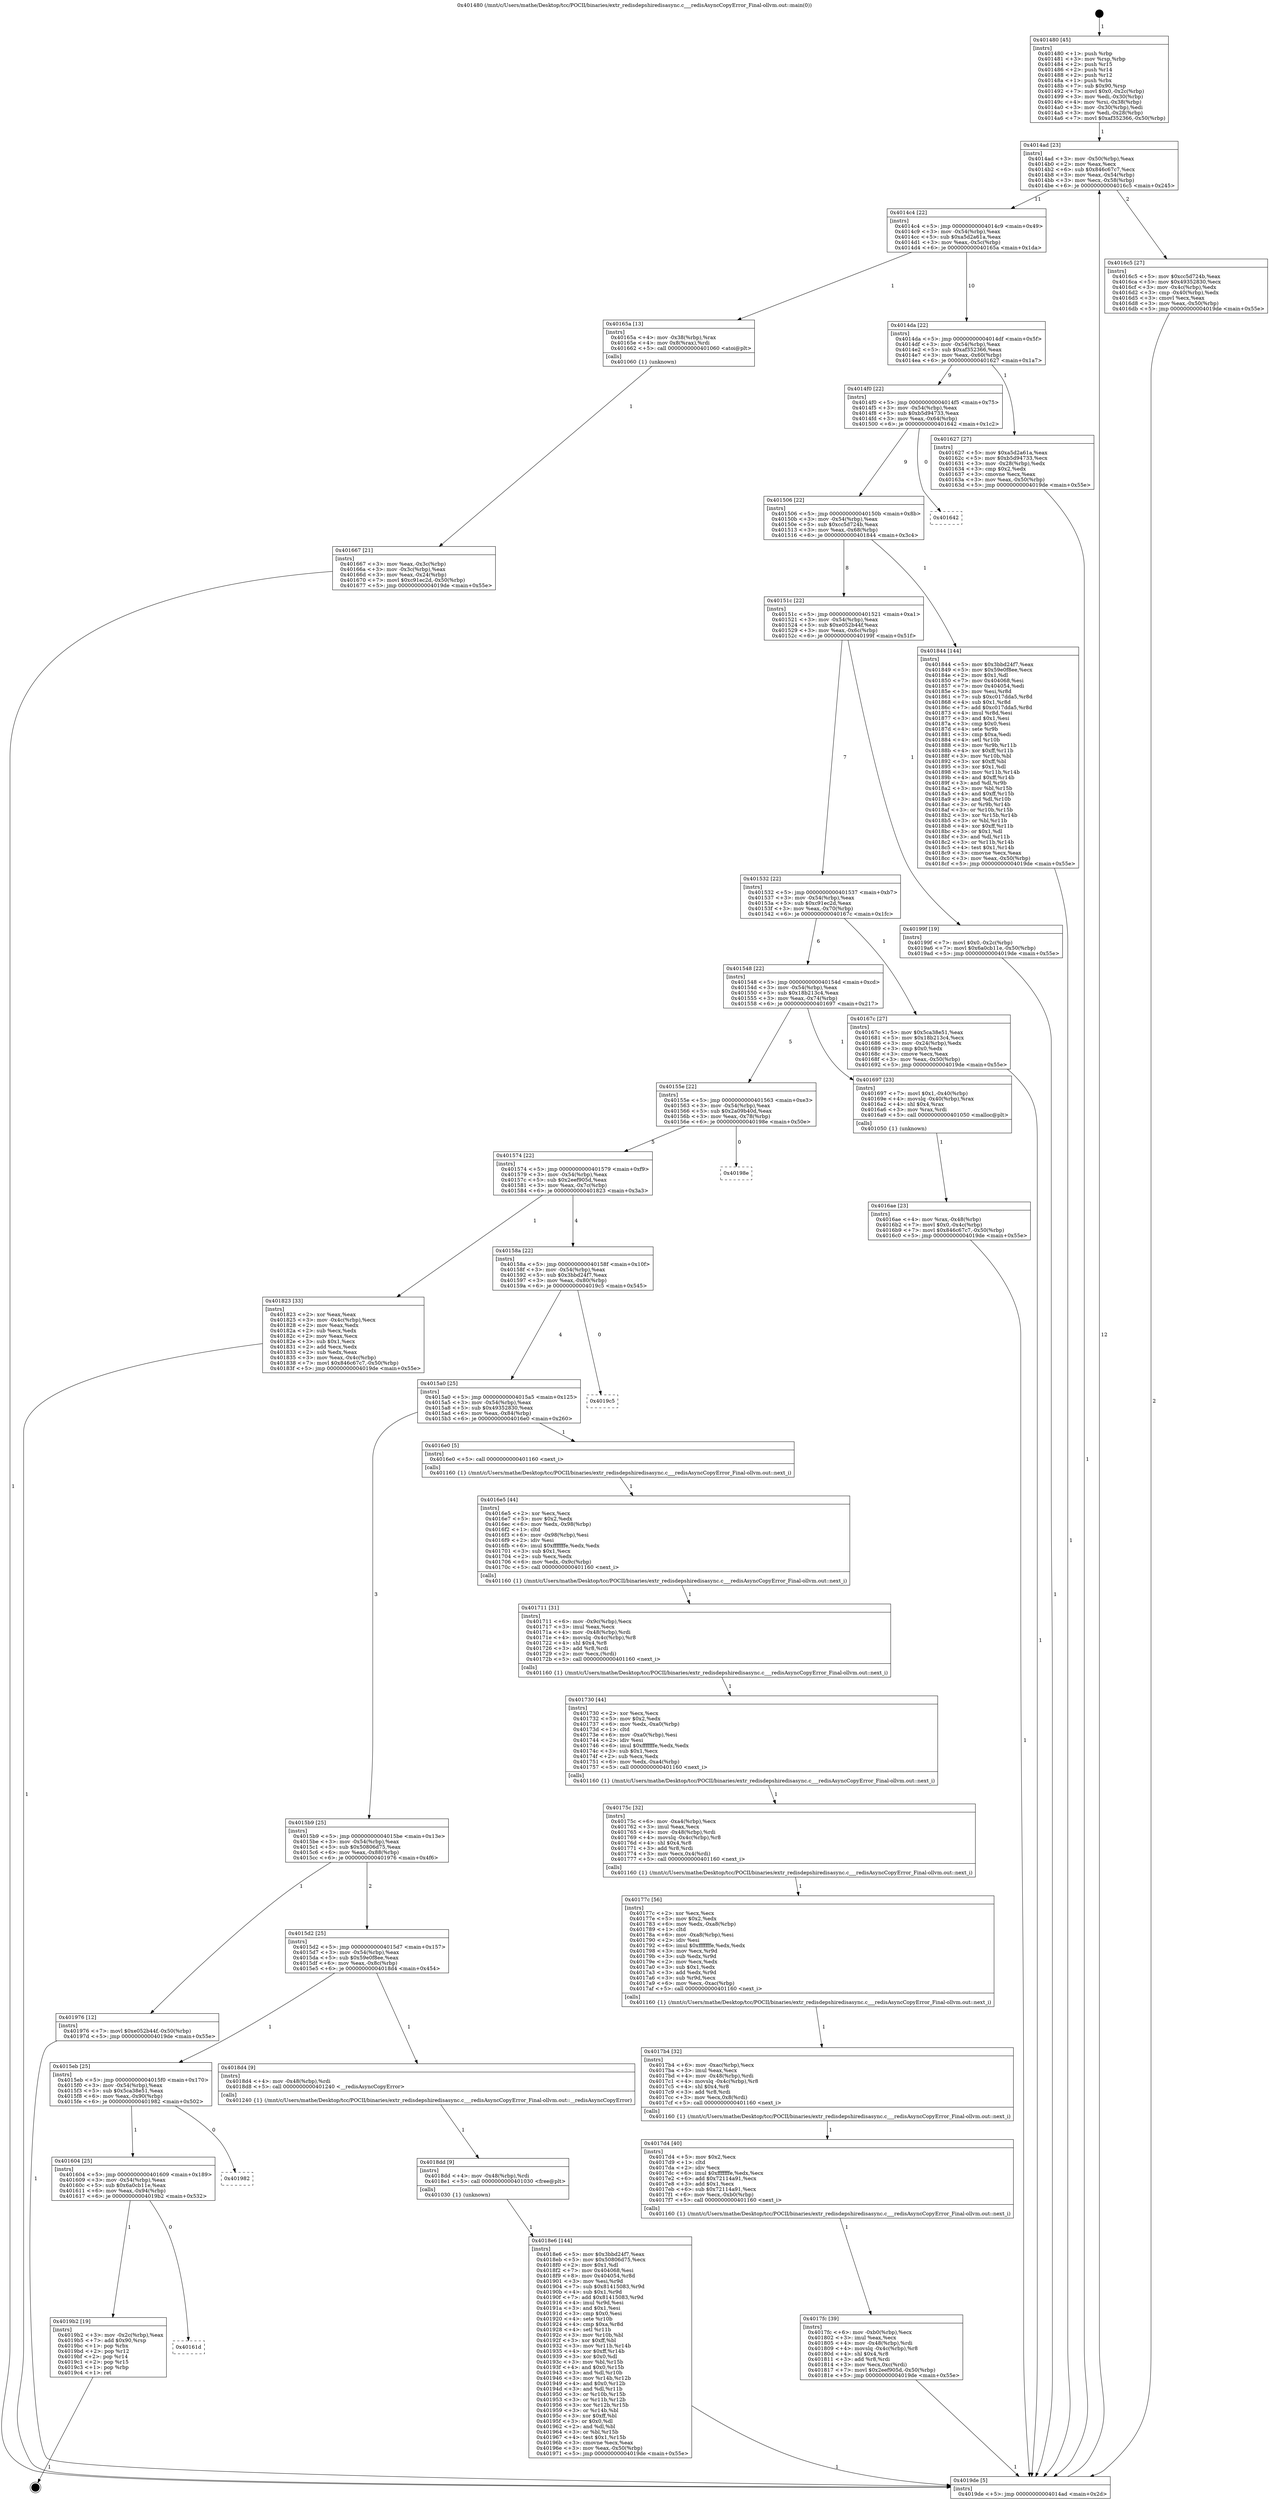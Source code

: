 digraph "0x401480" {
  label = "0x401480 (/mnt/c/Users/mathe/Desktop/tcc/POCII/binaries/extr_redisdepshiredisasync.c___redisAsyncCopyError_Final-ollvm.out::main(0))"
  labelloc = "t"
  node[shape=record]

  Entry [label="",width=0.3,height=0.3,shape=circle,fillcolor=black,style=filled]
  "0x4014ad" [label="{
     0x4014ad [23]\l
     | [instrs]\l
     &nbsp;&nbsp;0x4014ad \<+3\>: mov -0x50(%rbp),%eax\l
     &nbsp;&nbsp;0x4014b0 \<+2\>: mov %eax,%ecx\l
     &nbsp;&nbsp;0x4014b2 \<+6\>: sub $0x846c67c7,%ecx\l
     &nbsp;&nbsp;0x4014b8 \<+3\>: mov %eax,-0x54(%rbp)\l
     &nbsp;&nbsp;0x4014bb \<+3\>: mov %ecx,-0x58(%rbp)\l
     &nbsp;&nbsp;0x4014be \<+6\>: je 00000000004016c5 \<main+0x245\>\l
  }"]
  "0x4016c5" [label="{
     0x4016c5 [27]\l
     | [instrs]\l
     &nbsp;&nbsp;0x4016c5 \<+5\>: mov $0xcc5d724b,%eax\l
     &nbsp;&nbsp;0x4016ca \<+5\>: mov $0x49352830,%ecx\l
     &nbsp;&nbsp;0x4016cf \<+3\>: mov -0x4c(%rbp),%edx\l
     &nbsp;&nbsp;0x4016d2 \<+3\>: cmp -0x40(%rbp),%edx\l
     &nbsp;&nbsp;0x4016d5 \<+3\>: cmovl %ecx,%eax\l
     &nbsp;&nbsp;0x4016d8 \<+3\>: mov %eax,-0x50(%rbp)\l
     &nbsp;&nbsp;0x4016db \<+5\>: jmp 00000000004019de \<main+0x55e\>\l
  }"]
  "0x4014c4" [label="{
     0x4014c4 [22]\l
     | [instrs]\l
     &nbsp;&nbsp;0x4014c4 \<+5\>: jmp 00000000004014c9 \<main+0x49\>\l
     &nbsp;&nbsp;0x4014c9 \<+3\>: mov -0x54(%rbp),%eax\l
     &nbsp;&nbsp;0x4014cc \<+5\>: sub $0xa5d2a61a,%eax\l
     &nbsp;&nbsp;0x4014d1 \<+3\>: mov %eax,-0x5c(%rbp)\l
     &nbsp;&nbsp;0x4014d4 \<+6\>: je 000000000040165a \<main+0x1da\>\l
  }"]
  Exit [label="",width=0.3,height=0.3,shape=circle,fillcolor=black,style=filled,peripheries=2]
  "0x40165a" [label="{
     0x40165a [13]\l
     | [instrs]\l
     &nbsp;&nbsp;0x40165a \<+4\>: mov -0x38(%rbp),%rax\l
     &nbsp;&nbsp;0x40165e \<+4\>: mov 0x8(%rax),%rdi\l
     &nbsp;&nbsp;0x401662 \<+5\>: call 0000000000401060 \<atoi@plt\>\l
     | [calls]\l
     &nbsp;&nbsp;0x401060 \{1\} (unknown)\l
  }"]
  "0x4014da" [label="{
     0x4014da [22]\l
     | [instrs]\l
     &nbsp;&nbsp;0x4014da \<+5\>: jmp 00000000004014df \<main+0x5f\>\l
     &nbsp;&nbsp;0x4014df \<+3\>: mov -0x54(%rbp),%eax\l
     &nbsp;&nbsp;0x4014e2 \<+5\>: sub $0xaf352366,%eax\l
     &nbsp;&nbsp;0x4014e7 \<+3\>: mov %eax,-0x60(%rbp)\l
     &nbsp;&nbsp;0x4014ea \<+6\>: je 0000000000401627 \<main+0x1a7\>\l
  }"]
  "0x40161d" [label="{
     0x40161d\l
  }", style=dashed]
  "0x401627" [label="{
     0x401627 [27]\l
     | [instrs]\l
     &nbsp;&nbsp;0x401627 \<+5\>: mov $0xa5d2a61a,%eax\l
     &nbsp;&nbsp;0x40162c \<+5\>: mov $0xb5d94733,%ecx\l
     &nbsp;&nbsp;0x401631 \<+3\>: mov -0x28(%rbp),%edx\l
     &nbsp;&nbsp;0x401634 \<+3\>: cmp $0x2,%edx\l
     &nbsp;&nbsp;0x401637 \<+3\>: cmovne %ecx,%eax\l
     &nbsp;&nbsp;0x40163a \<+3\>: mov %eax,-0x50(%rbp)\l
     &nbsp;&nbsp;0x40163d \<+5\>: jmp 00000000004019de \<main+0x55e\>\l
  }"]
  "0x4014f0" [label="{
     0x4014f0 [22]\l
     | [instrs]\l
     &nbsp;&nbsp;0x4014f0 \<+5\>: jmp 00000000004014f5 \<main+0x75\>\l
     &nbsp;&nbsp;0x4014f5 \<+3\>: mov -0x54(%rbp),%eax\l
     &nbsp;&nbsp;0x4014f8 \<+5\>: sub $0xb5d94733,%eax\l
     &nbsp;&nbsp;0x4014fd \<+3\>: mov %eax,-0x64(%rbp)\l
     &nbsp;&nbsp;0x401500 \<+6\>: je 0000000000401642 \<main+0x1c2\>\l
  }"]
  "0x4019de" [label="{
     0x4019de [5]\l
     | [instrs]\l
     &nbsp;&nbsp;0x4019de \<+5\>: jmp 00000000004014ad \<main+0x2d\>\l
  }"]
  "0x401480" [label="{
     0x401480 [45]\l
     | [instrs]\l
     &nbsp;&nbsp;0x401480 \<+1\>: push %rbp\l
     &nbsp;&nbsp;0x401481 \<+3\>: mov %rsp,%rbp\l
     &nbsp;&nbsp;0x401484 \<+2\>: push %r15\l
     &nbsp;&nbsp;0x401486 \<+2\>: push %r14\l
     &nbsp;&nbsp;0x401488 \<+2\>: push %r12\l
     &nbsp;&nbsp;0x40148a \<+1\>: push %rbx\l
     &nbsp;&nbsp;0x40148b \<+7\>: sub $0x90,%rsp\l
     &nbsp;&nbsp;0x401492 \<+7\>: movl $0x0,-0x2c(%rbp)\l
     &nbsp;&nbsp;0x401499 \<+3\>: mov %edi,-0x30(%rbp)\l
     &nbsp;&nbsp;0x40149c \<+4\>: mov %rsi,-0x38(%rbp)\l
     &nbsp;&nbsp;0x4014a0 \<+3\>: mov -0x30(%rbp),%edi\l
     &nbsp;&nbsp;0x4014a3 \<+3\>: mov %edi,-0x28(%rbp)\l
     &nbsp;&nbsp;0x4014a6 \<+7\>: movl $0xaf352366,-0x50(%rbp)\l
  }"]
  "0x401667" [label="{
     0x401667 [21]\l
     | [instrs]\l
     &nbsp;&nbsp;0x401667 \<+3\>: mov %eax,-0x3c(%rbp)\l
     &nbsp;&nbsp;0x40166a \<+3\>: mov -0x3c(%rbp),%eax\l
     &nbsp;&nbsp;0x40166d \<+3\>: mov %eax,-0x24(%rbp)\l
     &nbsp;&nbsp;0x401670 \<+7\>: movl $0xc91ec2d,-0x50(%rbp)\l
     &nbsp;&nbsp;0x401677 \<+5\>: jmp 00000000004019de \<main+0x55e\>\l
  }"]
  "0x4019b2" [label="{
     0x4019b2 [19]\l
     | [instrs]\l
     &nbsp;&nbsp;0x4019b2 \<+3\>: mov -0x2c(%rbp),%eax\l
     &nbsp;&nbsp;0x4019b5 \<+7\>: add $0x90,%rsp\l
     &nbsp;&nbsp;0x4019bc \<+1\>: pop %rbx\l
     &nbsp;&nbsp;0x4019bd \<+2\>: pop %r12\l
     &nbsp;&nbsp;0x4019bf \<+2\>: pop %r14\l
     &nbsp;&nbsp;0x4019c1 \<+2\>: pop %r15\l
     &nbsp;&nbsp;0x4019c3 \<+1\>: pop %rbp\l
     &nbsp;&nbsp;0x4019c4 \<+1\>: ret\l
  }"]
  "0x401642" [label="{
     0x401642\l
  }", style=dashed]
  "0x401506" [label="{
     0x401506 [22]\l
     | [instrs]\l
     &nbsp;&nbsp;0x401506 \<+5\>: jmp 000000000040150b \<main+0x8b\>\l
     &nbsp;&nbsp;0x40150b \<+3\>: mov -0x54(%rbp),%eax\l
     &nbsp;&nbsp;0x40150e \<+5\>: sub $0xcc5d724b,%eax\l
     &nbsp;&nbsp;0x401513 \<+3\>: mov %eax,-0x68(%rbp)\l
     &nbsp;&nbsp;0x401516 \<+6\>: je 0000000000401844 \<main+0x3c4\>\l
  }"]
  "0x401604" [label="{
     0x401604 [25]\l
     | [instrs]\l
     &nbsp;&nbsp;0x401604 \<+5\>: jmp 0000000000401609 \<main+0x189\>\l
     &nbsp;&nbsp;0x401609 \<+3\>: mov -0x54(%rbp),%eax\l
     &nbsp;&nbsp;0x40160c \<+5\>: sub $0x6a0cb11e,%eax\l
     &nbsp;&nbsp;0x401611 \<+6\>: mov %eax,-0x94(%rbp)\l
     &nbsp;&nbsp;0x401617 \<+6\>: je 00000000004019b2 \<main+0x532\>\l
  }"]
  "0x401844" [label="{
     0x401844 [144]\l
     | [instrs]\l
     &nbsp;&nbsp;0x401844 \<+5\>: mov $0x3bbd24f7,%eax\l
     &nbsp;&nbsp;0x401849 \<+5\>: mov $0x59e0f8ee,%ecx\l
     &nbsp;&nbsp;0x40184e \<+2\>: mov $0x1,%dl\l
     &nbsp;&nbsp;0x401850 \<+7\>: mov 0x404068,%esi\l
     &nbsp;&nbsp;0x401857 \<+7\>: mov 0x404054,%edi\l
     &nbsp;&nbsp;0x40185e \<+3\>: mov %esi,%r8d\l
     &nbsp;&nbsp;0x401861 \<+7\>: sub $0xc017dda5,%r8d\l
     &nbsp;&nbsp;0x401868 \<+4\>: sub $0x1,%r8d\l
     &nbsp;&nbsp;0x40186c \<+7\>: add $0xc017dda5,%r8d\l
     &nbsp;&nbsp;0x401873 \<+4\>: imul %r8d,%esi\l
     &nbsp;&nbsp;0x401877 \<+3\>: and $0x1,%esi\l
     &nbsp;&nbsp;0x40187a \<+3\>: cmp $0x0,%esi\l
     &nbsp;&nbsp;0x40187d \<+4\>: sete %r9b\l
     &nbsp;&nbsp;0x401881 \<+3\>: cmp $0xa,%edi\l
     &nbsp;&nbsp;0x401884 \<+4\>: setl %r10b\l
     &nbsp;&nbsp;0x401888 \<+3\>: mov %r9b,%r11b\l
     &nbsp;&nbsp;0x40188b \<+4\>: xor $0xff,%r11b\l
     &nbsp;&nbsp;0x40188f \<+3\>: mov %r10b,%bl\l
     &nbsp;&nbsp;0x401892 \<+3\>: xor $0xff,%bl\l
     &nbsp;&nbsp;0x401895 \<+3\>: xor $0x1,%dl\l
     &nbsp;&nbsp;0x401898 \<+3\>: mov %r11b,%r14b\l
     &nbsp;&nbsp;0x40189b \<+4\>: and $0xff,%r14b\l
     &nbsp;&nbsp;0x40189f \<+3\>: and %dl,%r9b\l
     &nbsp;&nbsp;0x4018a2 \<+3\>: mov %bl,%r15b\l
     &nbsp;&nbsp;0x4018a5 \<+4\>: and $0xff,%r15b\l
     &nbsp;&nbsp;0x4018a9 \<+3\>: and %dl,%r10b\l
     &nbsp;&nbsp;0x4018ac \<+3\>: or %r9b,%r14b\l
     &nbsp;&nbsp;0x4018af \<+3\>: or %r10b,%r15b\l
     &nbsp;&nbsp;0x4018b2 \<+3\>: xor %r15b,%r14b\l
     &nbsp;&nbsp;0x4018b5 \<+3\>: or %bl,%r11b\l
     &nbsp;&nbsp;0x4018b8 \<+4\>: xor $0xff,%r11b\l
     &nbsp;&nbsp;0x4018bc \<+3\>: or $0x1,%dl\l
     &nbsp;&nbsp;0x4018bf \<+3\>: and %dl,%r11b\l
     &nbsp;&nbsp;0x4018c2 \<+3\>: or %r11b,%r14b\l
     &nbsp;&nbsp;0x4018c5 \<+4\>: test $0x1,%r14b\l
     &nbsp;&nbsp;0x4018c9 \<+3\>: cmovne %ecx,%eax\l
     &nbsp;&nbsp;0x4018cc \<+3\>: mov %eax,-0x50(%rbp)\l
     &nbsp;&nbsp;0x4018cf \<+5\>: jmp 00000000004019de \<main+0x55e\>\l
  }"]
  "0x40151c" [label="{
     0x40151c [22]\l
     | [instrs]\l
     &nbsp;&nbsp;0x40151c \<+5\>: jmp 0000000000401521 \<main+0xa1\>\l
     &nbsp;&nbsp;0x401521 \<+3\>: mov -0x54(%rbp),%eax\l
     &nbsp;&nbsp;0x401524 \<+5\>: sub $0xe052b44f,%eax\l
     &nbsp;&nbsp;0x401529 \<+3\>: mov %eax,-0x6c(%rbp)\l
     &nbsp;&nbsp;0x40152c \<+6\>: je 000000000040199f \<main+0x51f\>\l
  }"]
  "0x401982" [label="{
     0x401982\l
  }", style=dashed]
  "0x40199f" [label="{
     0x40199f [19]\l
     | [instrs]\l
     &nbsp;&nbsp;0x40199f \<+7\>: movl $0x0,-0x2c(%rbp)\l
     &nbsp;&nbsp;0x4019a6 \<+7\>: movl $0x6a0cb11e,-0x50(%rbp)\l
     &nbsp;&nbsp;0x4019ad \<+5\>: jmp 00000000004019de \<main+0x55e\>\l
  }"]
  "0x401532" [label="{
     0x401532 [22]\l
     | [instrs]\l
     &nbsp;&nbsp;0x401532 \<+5\>: jmp 0000000000401537 \<main+0xb7\>\l
     &nbsp;&nbsp;0x401537 \<+3\>: mov -0x54(%rbp),%eax\l
     &nbsp;&nbsp;0x40153a \<+5\>: sub $0xc91ec2d,%eax\l
     &nbsp;&nbsp;0x40153f \<+3\>: mov %eax,-0x70(%rbp)\l
     &nbsp;&nbsp;0x401542 \<+6\>: je 000000000040167c \<main+0x1fc\>\l
  }"]
  "0x4018e6" [label="{
     0x4018e6 [144]\l
     | [instrs]\l
     &nbsp;&nbsp;0x4018e6 \<+5\>: mov $0x3bbd24f7,%eax\l
     &nbsp;&nbsp;0x4018eb \<+5\>: mov $0x50806d75,%ecx\l
     &nbsp;&nbsp;0x4018f0 \<+2\>: mov $0x1,%dl\l
     &nbsp;&nbsp;0x4018f2 \<+7\>: mov 0x404068,%esi\l
     &nbsp;&nbsp;0x4018f9 \<+8\>: mov 0x404054,%r8d\l
     &nbsp;&nbsp;0x401901 \<+3\>: mov %esi,%r9d\l
     &nbsp;&nbsp;0x401904 \<+7\>: sub $0x81415083,%r9d\l
     &nbsp;&nbsp;0x40190b \<+4\>: sub $0x1,%r9d\l
     &nbsp;&nbsp;0x40190f \<+7\>: add $0x81415083,%r9d\l
     &nbsp;&nbsp;0x401916 \<+4\>: imul %r9d,%esi\l
     &nbsp;&nbsp;0x40191a \<+3\>: and $0x1,%esi\l
     &nbsp;&nbsp;0x40191d \<+3\>: cmp $0x0,%esi\l
     &nbsp;&nbsp;0x401920 \<+4\>: sete %r10b\l
     &nbsp;&nbsp;0x401924 \<+4\>: cmp $0xa,%r8d\l
     &nbsp;&nbsp;0x401928 \<+4\>: setl %r11b\l
     &nbsp;&nbsp;0x40192c \<+3\>: mov %r10b,%bl\l
     &nbsp;&nbsp;0x40192f \<+3\>: xor $0xff,%bl\l
     &nbsp;&nbsp;0x401932 \<+3\>: mov %r11b,%r14b\l
     &nbsp;&nbsp;0x401935 \<+4\>: xor $0xff,%r14b\l
     &nbsp;&nbsp;0x401939 \<+3\>: xor $0x0,%dl\l
     &nbsp;&nbsp;0x40193c \<+3\>: mov %bl,%r15b\l
     &nbsp;&nbsp;0x40193f \<+4\>: and $0x0,%r15b\l
     &nbsp;&nbsp;0x401943 \<+3\>: and %dl,%r10b\l
     &nbsp;&nbsp;0x401946 \<+3\>: mov %r14b,%r12b\l
     &nbsp;&nbsp;0x401949 \<+4\>: and $0x0,%r12b\l
     &nbsp;&nbsp;0x40194d \<+3\>: and %dl,%r11b\l
     &nbsp;&nbsp;0x401950 \<+3\>: or %r10b,%r15b\l
     &nbsp;&nbsp;0x401953 \<+3\>: or %r11b,%r12b\l
     &nbsp;&nbsp;0x401956 \<+3\>: xor %r12b,%r15b\l
     &nbsp;&nbsp;0x401959 \<+3\>: or %r14b,%bl\l
     &nbsp;&nbsp;0x40195c \<+3\>: xor $0xff,%bl\l
     &nbsp;&nbsp;0x40195f \<+3\>: or $0x0,%dl\l
     &nbsp;&nbsp;0x401962 \<+2\>: and %dl,%bl\l
     &nbsp;&nbsp;0x401964 \<+3\>: or %bl,%r15b\l
     &nbsp;&nbsp;0x401967 \<+4\>: test $0x1,%r15b\l
     &nbsp;&nbsp;0x40196b \<+3\>: cmovne %ecx,%eax\l
     &nbsp;&nbsp;0x40196e \<+3\>: mov %eax,-0x50(%rbp)\l
     &nbsp;&nbsp;0x401971 \<+5\>: jmp 00000000004019de \<main+0x55e\>\l
  }"]
  "0x40167c" [label="{
     0x40167c [27]\l
     | [instrs]\l
     &nbsp;&nbsp;0x40167c \<+5\>: mov $0x5ca38e51,%eax\l
     &nbsp;&nbsp;0x401681 \<+5\>: mov $0x18b213c4,%ecx\l
     &nbsp;&nbsp;0x401686 \<+3\>: mov -0x24(%rbp),%edx\l
     &nbsp;&nbsp;0x401689 \<+3\>: cmp $0x0,%edx\l
     &nbsp;&nbsp;0x40168c \<+3\>: cmove %ecx,%eax\l
     &nbsp;&nbsp;0x40168f \<+3\>: mov %eax,-0x50(%rbp)\l
     &nbsp;&nbsp;0x401692 \<+5\>: jmp 00000000004019de \<main+0x55e\>\l
  }"]
  "0x401548" [label="{
     0x401548 [22]\l
     | [instrs]\l
     &nbsp;&nbsp;0x401548 \<+5\>: jmp 000000000040154d \<main+0xcd\>\l
     &nbsp;&nbsp;0x40154d \<+3\>: mov -0x54(%rbp),%eax\l
     &nbsp;&nbsp;0x401550 \<+5\>: sub $0x18b213c4,%eax\l
     &nbsp;&nbsp;0x401555 \<+3\>: mov %eax,-0x74(%rbp)\l
     &nbsp;&nbsp;0x401558 \<+6\>: je 0000000000401697 \<main+0x217\>\l
  }"]
  "0x4018dd" [label="{
     0x4018dd [9]\l
     | [instrs]\l
     &nbsp;&nbsp;0x4018dd \<+4\>: mov -0x48(%rbp),%rdi\l
     &nbsp;&nbsp;0x4018e1 \<+5\>: call 0000000000401030 \<free@plt\>\l
     | [calls]\l
     &nbsp;&nbsp;0x401030 \{1\} (unknown)\l
  }"]
  "0x401697" [label="{
     0x401697 [23]\l
     | [instrs]\l
     &nbsp;&nbsp;0x401697 \<+7\>: movl $0x1,-0x40(%rbp)\l
     &nbsp;&nbsp;0x40169e \<+4\>: movslq -0x40(%rbp),%rax\l
     &nbsp;&nbsp;0x4016a2 \<+4\>: shl $0x4,%rax\l
     &nbsp;&nbsp;0x4016a6 \<+3\>: mov %rax,%rdi\l
     &nbsp;&nbsp;0x4016a9 \<+5\>: call 0000000000401050 \<malloc@plt\>\l
     | [calls]\l
     &nbsp;&nbsp;0x401050 \{1\} (unknown)\l
  }"]
  "0x40155e" [label="{
     0x40155e [22]\l
     | [instrs]\l
     &nbsp;&nbsp;0x40155e \<+5\>: jmp 0000000000401563 \<main+0xe3\>\l
     &nbsp;&nbsp;0x401563 \<+3\>: mov -0x54(%rbp),%eax\l
     &nbsp;&nbsp;0x401566 \<+5\>: sub $0x2a09b40d,%eax\l
     &nbsp;&nbsp;0x40156b \<+3\>: mov %eax,-0x78(%rbp)\l
     &nbsp;&nbsp;0x40156e \<+6\>: je 000000000040198e \<main+0x50e\>\l
  }"]
  "0x4016ae" [label="{
     0x4016ae [23]\l
     | [instrs]\l
     &nbsp;&nbsp;0x4016ae \<+4\>: mov %rax,-0x48(%rbp)\l
     &nbsp;&nbsp;0x4016b2 \<+7\>: movl $0x0,-0x4c(%rbp)\l
     &nbsp;&nbsp;0x4016b9 \<+7\>: movl $0x846c67c7,-0x50(%rbp)\l
     &nbsp;&nbsp;0x4016c0 \<+5\>: jmp 00000000004019de \<main+0x55e\>\l
  }"]
  "0x4015eb" [label="{
     0x4015eb [25]\l
     | [instrs]\l
     &nbsp;&nbsp;0x4015eb \<+5\>: jmp 00000000004015f0 \<main+0x170\>\l
     &nbsp;&nbsp;0x4015f0 \<+3\>: mov -0x54(%rbp),%eax\l
     &nbsp;&nbsp;0x4015f3 \<+5\>: sub $0x5ca38e51,%eax\l
     &nbsp;&nbsp;0x4015f8 \<+6\>: mov %eax,-0x90(%rbp)\l
     &nbsp;&nbsp;0x4015fe \<+6\>: je 0000000000401982 \<main+0x502\>\l
  }"]
  "0x40198e" [label="{
     0x40198e\l
  }", style=dashed]
  "0x401574" [label="{
     0x401574 [22]\l
     | [instrs]\l
     &nbsp;&nbsp;0x401574 \<+5\>: jmp 0000000000401579 \<main+0xf9\>\l
     &nbsp;&nbsp;0x401579 \<+3\>: mov -0x54(%rbp),%eax\l
     &nbsp;&nbsp;0x40157c \<+5\>: sub $0x2eef905d,%eax\l
     &nbsp;&nbsp;0x401581 \<+3\>: mov %eax,-0x7c(%rbp)\l
     &nbsp;&nbsp;0x401584 \<+6\>: je 0000000000401823 \<main+0x3a3\>\l
  }"]
  "0x4018d4" [label="{
     0x4018d4 [9]\l
     | [instrs]\l
     &nbsp;&nbsp;0x4018d4 \<+4\>: mov -0x48(%rbp),%rdi\l
     &nbsp;&nbsp;0x4018d8 \<+5\>: call 0000000000401240 \<__redisAsyncCopyError\>\l
     | [calls]\l
     &nbsp;&nbsp;0x401240 \{1\} (/mnt/c/Users/mathe/Desktop/tcc/POCII/binaries/extr_redisdepshiredisasync.c___redisAsyncCopyError_Final-ollvm.out::__redisAsyncCopyError)\l
  }"]
  "0x401823" [label="{
     0x401823 [33]\l
     | [instrs]\l
     &nbsp;&nbsp;0x401823 \<+2\>: xor %eax,%eax\l
     &nbsp;&nbsp;0x401825 \<+3\>: mov -0x4c(%rbp),%ecx\l
     &nbsp;&nbsp;0x401828 \<+2\>: mov %eax,%edx\l
     &nbsp;&nbsp;0x40182a \<+2\>: sub %ecx,%edx\l
     &nbsp;&nbsp;0x40182c \<+2\>: mov %eax,%ecx\l
     &nbsp;&nbsp;0x40182e \<+3\>: sub $0x1,%ecx\l
     &nbsp;&nbsp;0x401831 \<+2\>: add %ecx,%edx\l
     &nbsp;&nbsp;0x401833 \<+2\>: sub %edx,%eax\l
     &nbsp;&nbsp;0x401835 \<+3\>: mov %eax,-0x4c(%rbp)\l
     &nbsp;&nbsp;0x401838 \<+7\>: movl $0x846c67c7,-0x50(%rbp)\l
     &nbsp;&nbsp;0x40183f \<+5\>: jmp 00000000004019de \<main+0x55e\>\l
  }"]
  "0x40158a" [label="{
     0x40158a [22]\l
     | [instrs]\l
     &nbsp;&nbsp;0x40158a \<+5\>: jmp 000000000040158f \<main+0x10f\>\l
     &nbsp;&nbsp;0x40158f \<+3\>: mov -0x54(%rbp),%eax\l
     &nbsp;&nbsp;0x401592 \<+5\>: sub $0x3bbd24f7,%eax\l
     &nbsp;&nbsp;0x401597 \<+3\>: mov %eax,-0x80(%rbp)\l
     &nbsp;&nbsp;0x40159a \<+6\>: je 00000000004019c5 \<main+0x545\>\l
  }"]
  "0x4015d2" [label="{
     0x4015d2 [25]\l
     | [instrs]\l
     &nbsp;&nbsp;0x4015d2 \<+5\>: jmp 00000000004015d7 \<main+0x157\>\l
     &nbsp;&nbsp;0x4015d7 \<+3\>: mov -0x54(%rbp),%eax\l
     &nbsp;&nbsp;0x4015da \<+5\>: sub $0x59e0f8ee,%eax\l
     &nbsp;&nbsp;0x4015df \<+6\>: mov %eax,-0x8c(%rbp)\l
     &nbsp;&nbsp;0x4015e5 \<+6\>: je 00000000004018d4 \<main+0x454\>\l
  }"]
  "0x4019c5" [label="{
     0x4019c5\l
  }", style=dashed]
  "0x4015a0" [label="{
     0x4015a0 [25]\l
     | [instrs]\l
     &nbsp;&nbsp;0x4015a0 \<+5\>: jmp 00000000004015a5 \<main+0x125\>\l
     &nbsp;&nbsp;0x4015a5 \<+3\>: mov -0x54(%rbp),%eax\l
     &nbsp;&nbsp;0x4015a8 \<+5\>: sub $0x49352830,%eax\l
     &nbsp;&nbsp;0x4015ad \<+6\>: mov %eax,-0x84(%rbp)\l
     &nbsp;&nbsp;0x4015b3 \<+6\>: je 00000000004016e0 \<main+0x260\>\l
  }"]
  "0x401976" [label="{
     0x401976 [12]\l
     | [instrs]\l
     &nbsp;&nbsp;0x401976 \<+7\>: movl $0xe052b44f,-0x50(%rbp)\l
     &nbsp;&nbsp;0x40197d \<+5\>: jmp 00000000004019de \<main+0x55e\>\l
  }"]
  "0x4016e0" [label="{
     0x4016e0 [5]\l
     | [instrs]\l
     &nbsp;&nbsp;0x4016e0 \<+5\>: call 0000000000401160 \<next_i\>\l
     | [calls]\l
     &nbsp;&nbsp;0x401160 \{1\} (/mnt/c/Users/mathe/Desktop/tcc/POCII/binaries/extr_redisdepshiredisasync.c___redisAsyncCopyError_Final-ollvm.out::next_i)\l
  }"]
  "0x4015b9" [label="{
     0x4015b9 [25]\l
     | [instrs]\l
     &nbsp;&nbsp;0x4015b9 \<+5\>: jmp 00000000004015be \<main+0x13e\>\l
     &nbsp;&nbsp;0x4015be \<+3\>: mov -0x54(%rbp),%eax\l
     &nbsp;&nbsp;0x4015c1 \<+5\>: sub $0x50806d75,%eax\l
     &nbsp;&nbsp;0x4015c6 \<+6\>: mov %eax,-0x88(%rbp)\l
     &nbsp;&nbsp;0x4015cc \<+6\>: je 0000000000401976 \<main+0x4f6\>\l
  }"]
  "0x4016e5" [label="{
     0x4016e5 [44]\l
     | [instrs]\l
     &nbsp;&nbsp;0x4016e5 \<+2\>: xor %ecx,%ecx\l
     &nbsp;&nbsp;0x4016e7 \<+5\>: mov $0x2,%edx\l
     &nbsp;&nbsp;0x4016ec \<+6\>: mov %edx,-0x98(%rbp)\l
     &nbsp;&nbsp;0x4016f2 \<+1\>: cltd\l
     &nbsp;&nbsp;0x4016f3 \<+6\>: mov -0x98(%rbp),%esi\l
     &nbsp;&nbsp;0x4016f9 \<+2\>: idiv %esi\l
     &nbsp;&nbsp;0x4016fb \<+6\>: imul $0xfffffffe,%edx,%edx\l
     &nbsp;&nbsp;0x401701 \<+3\>: sub $0x1,%ecx\l
     &nbsp;&nbsp;0x401704 \<+2\>: sub %ecx,%edx\l
     &nbsp;&nbsp;0x401706 \<+6\>: mov %edx,-0x9c(%rbp)\l
     &nbsp;&nbsp;0x40170c \<+5\>: call 0000000000401160 \<next_i\>\l
     | [calls]\l
     &nbsp;&nbsp;0x401160 \{1\} (/mnt/c/Users/mathe/Desktop/tcc/POCII/binaries/extr_redisdepshiredisasync.c___redisAsyncCopyError_Final-ollvm.out::next_i)\l
  }"]
  "0x401711" [label="{
     0x401711 [31]\l
     | [instrs]\l
     &nbsp;&nbsp;0x401711 \<+6\>: mov -0x9c(%rbp),%ecx\l
     &nbsp;&nbsp;0x401717 \<+3\>: imul %eax,%ecx\l
     &nbsp;&nbsp;0x40171a \<+4\>: mov -0x48(%rbp),%rdi\l
     &nbsp;&nbsp;0x40171e \<+4\>: movslq -0x4c(%rbp),%r8\l
     &nbsp;&nbsp;0x401722 \<+4\>: shl $0x4,%r8\l
     &nbsp;&nbsp;0x401726 \<+3\>: add %r8,%rdi\l
     &nbsp;&nbsp;0x401729 \<+2\>: mov %ecx,(%rdi)\l
     &nbsp;&nbsp;0x40172b \<+5\>: call 0000000000401160 \<next_i\>\l
     | [calls]\l
     &nbsp;&nbsp;0x401160 \{1\} (/mnt/c/Users/mathe/Desktop/tcc/POCII/binaries/extr_redisdepshiredisasync.c___redisAsyncCopyError_Final-ollvm.out::next_i)\l
  }"]
  "0x401730" [label="{
     0x401730 [44]\l
     | [instrs]\l
     &nbsp;&nbsp;0x401730 \<+2\>: xor %ecx,%ecx\l
     &nbsp;&nbsp;0x401732 \<+5\>: mov $0x2,%edx\l
     &nbsp;&nbsp;0x401737 \<+6\>: mov %edx,-0xa0(%rbp)\l
     &nbsp;&nbsp;0x40173d \<+1\>: cltd\l
     &nbsp;&nbsp;0x40173e \<+6\>: mov -0xa0(%rbp),%esi\l
     &nbsp;&nbsp;0x401744 \<+2\>: idiv %esi\l
     &nbsp;&nbsp;0x401746 \<+6\>: imul $0xfffffffe,%edx,%edx\l
     &nbsp;&nbsp;0x40174c \<+3\>: sub $0x1,%ecx\l
     &nbsp;&nbsp;0x40174f \<+2\>: sub %ecx,%edx\l
     &nbsp;&nbsp;0x401751 \<+6\>: mov %edx,-0xa4(%rbp)\l
     &nbsp;&nbsp;0x401757 \<+5\>: call 0000000000401160 \<next_i\>\l
     | [calls]\l
     &nbsp;&nbsp;0x401160 \{1\} (/mnt/c/Users/mathe/Desktop/tcc/POCII/binaries/extr_redisdepshiredisasync.c___redisAsyncCopyError_Final-ollvm.out::next_i)\l
  }"]
  "0x40175c" [label="{
     0x40175c [32]\l
     | [instrs]\l
     &nbsp;&nbsp;0x40175c \<+6\>: mov -0xa4(%rbp),%ecx\l
     &nbsp;&nbsp;0x401762 \<+3\>: imul %eax,%ecx\l
     &nbsp;&nbsp;0x401765 \<+4\>: mov -0x48(%rbp),%rdi\l
     &nbsp;&nbsp;0x401769 \<+4\>: movslq -0x4c(%rbp),%r8\l
     &nbsp;&nbsp;0x40176d \<+4\>: shl $0x4,%r8\l
     &nbsp;&nbsp;0x401771 \<+3\>: add %r8,%rdi\l
     &nbsp;&nbsp;0x401774 \<+3\>: mov %ecx,0x4(%rdi)\l
     &nbsp;&nbsp;0x401777 \<+5\>: call 0000000000401160 \<next_i\>\l
     | [calls]\l
     &nbsp;&nbsp;0x401160 \{1\} (/mnt/c/Users/mathe/Desktop/tcc/POCII/binaries/extr_redisdepshiredisasync.c___redisAsyncCopyError_Final-ollvm.out::next_i)\l
  }"]
  "0x40177c" [label="{
     0x40177c [56]\l
     | [instrs]\l
     &nbsp;&nbsp;0x40177c \<+2\>: xor %ecx,%ecx\l
     &nbsp;&nbsp;0x40177e \<+5\>: mov $0x2,%edx\l
     &nbsp;&nbsp;0x401783 \<+6\>: mov %edx,-0xa8(%rbp)\l
     &nbsp;&nbsp;0x401789 \<+1\>: cltd\l
     &nbsp;&nbsp;0x40178a \<+6\>: mov -0xa8(%rbp),%esi\l
     &nbsp;&nbsp;0x401790 \<+2\>: idiv %esi\l
     &nbsp;&nbsp;0x401792 \<+6\>: imul $0xfffffffe,%edx,%edx\l
     &nbsp;&nbsp;0x401798 \<+3\>: mov %ecx,%r9d\l
     &nbsp;&nbsp;0x40179b \<+3\>: sub %edx,%r9d\l
     &nbsp;&nbsp;0x40179e \<+2\>: mov %ecx,%edx\l
     &nbsp;&nbsp;0x4017a0 \<+3\>: sub $0x1,%edx\l
     &nbsp;&nbsp;0x4017a3 \<+3\>: add %edx,%r9d\l
     &nbsp;&nbsp;0x4017a6 \<+3\>: sub %r9d,%ecx\l
     &nbsp;&nbsp;0x4017a9 \<+6\>: mov %ecx,-0xac(%rbp)\l
     &nbsp;&nbsp;0x4017af \<+5\>: call 0000000000401160 \<next_i\>\l
     | [calls]\l
     &nbsp;&nbsp;0x401160 \{1\} (/mnt/c/Users/mathe/Desktop/tcc/POCII/binaries/extr_redisdepshiredisasync.c___redisAsyncCopyError_Final-ollvm.out::next_i)\l
  }"]
  "0x4017b4" [label="{
     0x4017b4 [32]\l
     | [instrs]\l
     &nbsp;&nbsp;0x4017b4 \<+6\>: mov -0xac(%rbp),%ecx\l
     &nbsp;&nbsp;0x4017ba \<+3\>: imul %eax,%ecx\l
     &nbsp;&nbsp;0x4017bd \<+4\>: mov -0x48(%rbp),%rdi\l
     &nbsp;&nbsp;0x4017c1 \<+4\>: movslq -0x4c(%rbp),%r8\l
     &nbsp;&nbsp;0x4017c5 \<+4\>: shl $0x4,%r8\l
     &nbsp;&nbsp;0x4017c9 \<+3\>: add %r8,%rdi\l
     &nbsp;&nbsp;0x4017cc \<+3\>: mov %ecx,0x8(%rdi)\l
     &nbsp;&nbsp;0x4017cf \<+5\>: call 0000000000401160 \<next_i\>\l
     | [calls]\l
     &nbsp;&nbsp;0x401160 \{1\} (/mnt/c/Users/mathe/Desktop/tcc/POCII/binaries/extr_redisdepshiredisasync.c___redisAsyncCopyError_Final-ollvm.out::next_i)\l
  }"]
  "0x4017d4" [label="{
     0x4017d4 [40]\l
     | [instrs]\l
     &nbsp;&nbsp;0x4017d4 \<+5\>: mov $0x2,%ecx\l
     &nbsp;&nbsp;0x4017d9 \<+1\>: cltd\l
     &nbsp;&nbsp;0x4017da \<+2\>: idiv %ecx\l
     &nbsp;&nbsp;0x4017dc \<+6\>: imul $0xfffffffe,%edx,%ecx\l
     &nbsp;&nbsp;0x4017e2 \<+6\>: add $0x72114a91,%ecx\l
     &nbsp;&nbsp;0x4017e8 \<+3\>: add $0x1,%ecx\l
     &nbsp;&nbsp;0x4017eb \<+6\>: sub $0x72114a91,%ecx\l
     &nbsp;&nbsp;0x4017f1 \<+6\>: mov %ecx,-0xb0(%rbp)\l
     &nbsp;&nbsp;0x4017f7 \<+5\>: call 0000000000401160 \<next_i\>\l
     | [calls]\l
     &nbsp;&nbsp;0x401160 \{1\} (/mnt/c/Users/mathe/Desktop/tcc/POCII/binaries/extr_redisdepshiredisasync.c___redisAsyncCopyError_Final-ollvm.out::next_i)\l
  }"]
  "0x4017fc" [label="{
     0x4017fc [39]\l
     | [instrs]\l
     &nbsp;&nbsp;0x4017fc \<+6\>: mov -0xb0(%rbp),%ecx\l
     &nbsp;&nbsp;0x401802 \<+3\>: imul %eax,%ecx\l
     &nbsp;&nbsp;0x401805 \<+4\>: mov -0x48(%rbp),%rdi\l
     &nbsp;&nbsp;0x401809 \<+4\>: movslq -0x4c(%rbp),%r8\l
     &nbsp;&nbsp;0x40180d \<+4\>: shl $0x4,%r8\l
     &nbsp;&nbsp;0x401811 \<+3\>: add %r8,%rdi\l
     &nbsp;&nbsp;0x401814 \<+3\>: mov %ecx,0xc(%rdi)\l
     &nbsp;&nbsp;0x401817 \<+7\>: movl $0x2eef905d,-0x50(%rbp)\l
     &nbsp;&nbsp;0x40181e \<+5\>: jmp 00000000004019de \<main+0x55e\>\l
  }"]
  Entry -> "0x401480" [label=" 1"]
  "0x4014ad" -> "0x4016c5" [label=" 2"]
  "0x4014ad" -> "0x4014c4" [label=" 11"]
  "0x4019b2" -> Exit [label=" 1"]
  "0x4014c4" -> "0x40165a" [label=" 1"]
  "0x4014c4" -> "0x4014da" [label=" 10"]
  "0x401604" -> "0x40161d" [label=" 0"]
  "0x4014da" -> "0x401627" [label=" 1"]
  "0x4014da" -> "0x4014f0" [label=" 9"]
  "0x401627" -> "0x4019de" [label=" 1"]
  "0x401480" -> "0x4014ad" [label=" 1"]
  "0x4019de" -> "0x4014ad" [label=" 12"]
  "0x40165a" -> "0x401667" [label=" 1"]
  "0x401667" -> "0x4019de" [label=" 1"]
  "0x401604" -> "0x4019b2" [label=" 1"]
  "0x4014f0" -> "0x401642" [label=" 0"]
  "0x4014f0" -> "0x401506" [label=" 9"]
  "0x4015eb" -> "0x401604" [label=" 1"]
  "0x401506" -> "0x401844" [label=" 1"]
  "0x401506" -> "0x40151c" [label=" 8"]
  "0x4015eb" -> "0x401982" [label=" 0"]
  "0x40151c" -> "0x40199f" [label=" 1"]
  "0x40151c" -> "0x401532" [label=" 7"]
  "0x40199f" -> "0x4019de" [label=" 1"]
  "0x401532" -> "0x40167c" [label=" 1"]
  "0x401532" -> "0x401548" [label=" 6"]
  "0x40167c" -> "0x4019de" [label=" 1"]
  "0x401976" -> "0x4019de" [label=" 1"]
  "0x401548" -> "0x401697" [label=" 1"]
  "0x401548" -> "0x40155e" [label=" 5"]
  "0x401697" -> "0x4016ae" [label=" 1"]
  "0x4016ae" -> "0x4019de" [label=" 1"]
  "0x4016c5" -> "0x4019de" [label=" 2"]
  "0x4018e6" -> "0x4019de" [label=" 1"]
  "0x40155e" -> "0x40198e" [label=" 0"]
  "0x40155e" -> "0x401574" [label=" 5"]
  "0x4018dd" -> "0x4018e6" [label=" 1"]
  "0x401574" -> "0x401823" [label=" 1"]
  "0x401574" -> "0x40158a" [label=" 4"]
  "0x4018d4" -> "0x4018dd" [label=" 1"]
  "0x40158a" -> "0x4019c5" [label=" 0"]
  "0x40158a" -> "0x4015a0" [label=" 4"]
  "0x4015d2" -> "0x4018d4" [label=" 1"]
  "0x4015a0" -> "0x4016e0" [label=" 1"]
  "0x4015a0" -> "0x4015b9" [label=" 3"]
  "0x4016e0" -> "0x4016e5" [label=" 1"]
  "0x4016e5" -> "0x401711" [label=" 1"]
  "0x401711" -> "0x401730" [label=" 1"]
  "0x401730" -> "0x40175c" [label=" 1"]
  "0x40175c" -> "0x40177c" [label=" 1"]
  "0x40177c" -> "0x4017b4" [label=" 1"]
  "0x4017b4" -> "0x4017d4" [label=" 1"]
  "0x4017d4" -> "0x4017fc" [label=" 1"]
  "0x4017fc" -> "0x4019de" [label=" 1"]
  "0x401823" -> "0x4019de" [label=" 1"]
  "0x401844" -> "0x4019de" [label=" 1"]
  "0x4015d2" -> "0x4015eb" [label=" 1"]
  "0x4015b9" -> "0x401976" [label=" 1"]
  "0x4015b9" -> "0x4015d2" [label=" 2"]
}
